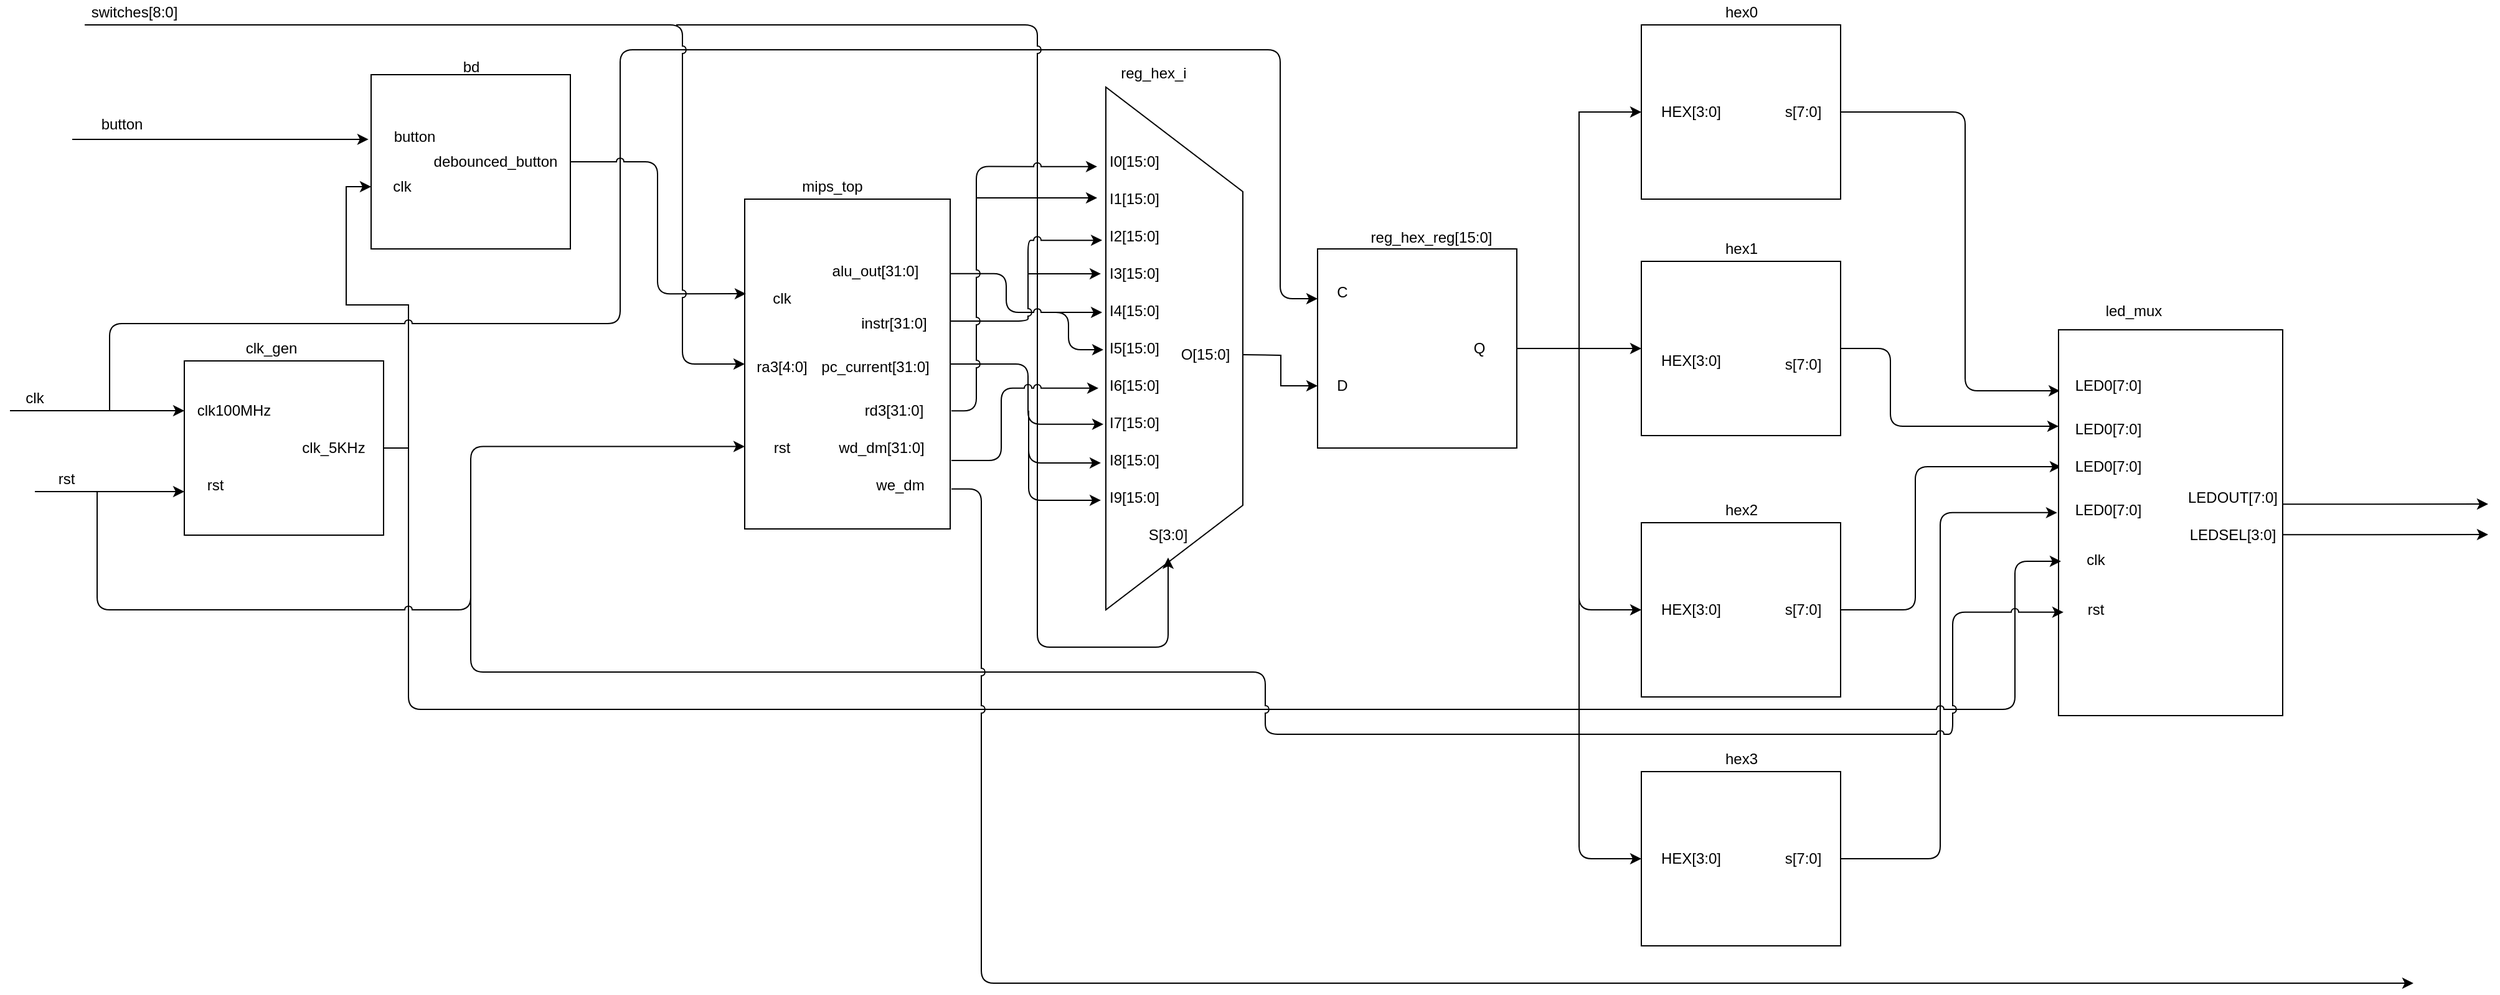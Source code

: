 <mxfile version="12.8.5" type="device"><diagram id="x8AMbRZMyUhaYEoe8XGf" name="Page-1"><mxGraphModel dx="1220" dy="1112" grid="1" gridSize="10" guides="1" tooltips="1" connect="1" arrows="1" fold="1" page="1" pageScale="1" pageWidth="850" pageHeight="1100" math="0" shadow="0"><root><mxCell id="0"/><mxCell id="1" parent="0"/><mxCell id="bhYgmZZHoUII_F8kmEVY-72" style="edgeStyle=orthogonalEdgeStyle;rounded=0;orthogonalLoop=1;jettySize=auto;html=1;exitX=0.5;exitY=0;exitDx=0;exitDy=0;entryX=0.643;entryY=1;entryDx=0;entryDy=0;entryPerimeter=0;" edge="1" parent="1" source="bhYgmZZHoUII_F8kmEVY-1" target="bhYgmZZHoUII_F8kmEVY-2"><mxGeometry relative="1" as="geometry"/></mxCell><mxCell id="bhYgmZZHoUII_F8kmEVY-1" value="" style="rounded=0;whiteSpace=wrap;html=1;rotation=90;" vertex="1" parent="1"><mxGeometry x="160" y="340" width="140" height="160" as="geometry"/></mxCell><mxCell id="bhYgmZZHoUII_F8kmEVY-2" value="" style="rounded=0;whiteSpace=wrap;html=1;rotation=90;" vertex="1" parent="1"><mxGeometry x="310" y="110" width="140" height="160" as="geometry"/></mxCell><mxCell id="bhYgmZZHoUII_F8kmEVY-3" value="" style="rounded=0;whiteSpace=wrap;html=1;rotation=90;" vertex="1" parent="1"><mxGeometry x="550" y="270" width="265" height="165" as="geometry"/></mxCell><mxCell id="bhYgmZZHoUII_F8kmEVY-4" value="" style="shape=trapezoid;perimeter=trapezoidPerimeter;whiteSpace=wrap;html=1;rotation=90;" vertex="1" parent="1"><mxGeometry x="735" y="285" width="420" height="110" as="geometry"/></mxCell><mxCell id="bhYgmZZHoUII_F8kmEVY-103" style="edgeStyle=orthogonalEdgeStyle;rounded=0;jumpStyle=arc;orthogonalLoop=1;jettySize=auto;html=1;exitX=1;exitY=0.5;exitDx=0;exitDy=0;entryX=0.5;entryY=1;entryDx=0;entryDy=0;" edge="1" parent="1" source="bhYgmZZHoUII_F8kmEVY-5" target="bhYgmZZHoUII_F8kmEVY-6"><mxGeometry relative="1" as="geometry"/></mxCell><mxCell id="bhYgmZZHoUII_F8kmEVY-5" value="" style="whiteSpace=wrap;html=1;aspect=fixed;" vertex="1" parent="1"><mxGeometry x="1060" y="260" width="160" height="160" as="geometry"/></mxCell><mxCell id="bhYgmZZHoUII_F8kmEVY-107" style="edgeStyle=orthogonalEdgeStyle;rounded=1;jumpStyle=arc;orthogonalLoop=1;jettySize=auto;html=1;exitX=0.5;exitY=0;exitDx=0;exitDy=0;entryX=0.158;entryY=0.994;entryDx=0;entryDy=0;entryPerimeter=0;" edge="1" parent="1" source="bhYgmZZHoUII_F8kmEVY-6" target="bhYgmZZHoUII_F8kmEVY-10"><mxGeometry relative="1" as="geometry"><Array as="points"><mxPoint x="1580" y="150"/><mxPoint x="1580" y="374"/></Array></mxGeometry></mxCell><mxCell id="bhYgmZZHoUII_F8kmEVY-6" value="" style="rounded=0;whiteSpace=wrap;html=1;rotation=90;" vertex="1" parent="1"><mxGeometry x="1330" y="70" width="140" height="160" as="geometry"/></mxCell><mxCell id="bhYgmZZHoUII_F8kmEVY-108" style="edgeStyle=orthogonalEdgeStyle;rounded=1;jumpStyle=arc;orthogonalLoop=1;jettySize=auto;html=1;exitX=0.5;exitY=0;exitDx=0;exitDy=0;entryX=0.25;entryY=1;entryDx=0;entryDy=0;" edge="1" parent="1" source="bhYgmZZHoUII_F8kmEVY-7" target="bhYgmZZHoUII_F8kmEVY-10"><mxGeometry relative="1" as="geometry"><Array as="points"><mxPoint x="1520" y="340"/><mxPoint x="1520" y="403"/></Array></mxGeometry></mxCell><mxCell id="bhYgmZZHoUII_F8kmEVY-7" value="" style="rounded=0;whiteSpace=wrap;html=1;rotation=90;" vertex="1" parent="1"><mxGeometry x="1330" y="260" width="140" height="160" as="geometry"/></mxCell><mxCell id="bhYgmZZHoUII_F8kmEVY-109" style="edgeStyle=orthogonalEdgeStyle;rounded=1;jumpStyle=arc;orthogonalLoop=1;jettySize=auto;html=1;entryX=0.355;entryY=0.989;entryDx=0;entryDy=0;entryPerimeter=0;" edge="1" parent="1" source="bhYgmZZHoUII_F8kmEVY-8" target="bhYgmZZHoUII_F8kmEVY-10"><mxGeometry relative="1" as="geometry"><Array as="points"><mxPoint x="1540" y="550"/><mxPoint x="1540" y="435"/></Array></mxGeometry></mxCell><mxCell id="bhYgmZZHoUII_F8kmEVY-8" value="" style="rounded=0;whiteSpace=wrap;html=1;rotation=90;" vertex="1" parent="1"><mxGeometry x="1330" y="470" width="140" height="160" as="geometry"/></mxCell><mxCell id="bhYgmZZHoUII_F8kmEVY-110" style="edgeStyle=orthogonalEdgeStyle;rounded=1;jumpStyle=arc;orthogonalLoop=1;jettySize=auto;html=1;exitX=0.5;exitY=0;exitDx=0;exitDy=0;entryX=0.474;entryY=1.006;entryDx=0;entryDy=0;entryPerimeter=0;" edge="1" parent="1" source="bhYgmZZHoUII_F8kmEVY-9" target="bhYgmZZHoUII_F8kmEVY-10"><mxGeometry relative="1" as="geometry"><Array as="points"><mxPoint x="1560" y="750"/><mxPoint x="1560" y="472"/></Array></mxGeometry></mxCell><mxCell id="bhYgmZZHoUII_F8kmEVY-9" value="" style="rounded=0;whiteSpace=wrap;html=1;rotation=90;" vertex="1" parent="1"><mxGeometry x="1330" y="670" width="140" height="160" as="geometry"/></mxCell><mxCell id="bhYgmZZHoUII_F8kmEVY-10" value="" style="rounded=0;whiteSpace=wrap;html=1;rotation=90;" vertex="1" parent="1"><mxGeometry x="1590" y="390" width="310" height="180" as="geometry"/></mxCell><mxCell id="bhYgmZZHoUII_F8kmEVY-11" value="clk_gen" style="text;html=1;strokeColor=none;fillColor=none;align=center;verticalAlign=middle;whiteSpace=wrap;rounded=0;" vertex="1" parent="1"><mxGeometry x="200" y="330" width="40" height="20" as="geometry"/></mxCell><mxCell id="bhYgmZZHoUII_F8kmEVY-12" value="bd" style="text;html=1;align=center;verticalAlign=middle;resizable=0;points=[];autosize=1;" vertex="1" parent="1"><mxGeometry x="365" y="104" width="30" height="20" as="geometry"/></mxCell><mxCell id="bhYgmZZHoUII_F8kmEVY-13" value="mips_top" style="text;html=1;align=center;verticalAlign=middle;resizable=0;points=[];autosize=1;" vertex="1" parent="1"><mxGeometry x="640" y="200" width="60" height="20" as="geometry"/></mxCell><mxCell id="bhYgmZZHoUII_F8kmEVY-14" value="reg_hex_i" style="text;html=1;align=center;verticalAlign=middle;resizable=0;points=[];autosize=1;" vertex="1" parent="1"><mxGeometry x="893" y="109" width="70" height="20" as="geometry"/></mxCell><mxCell id="bhYgmZZHoUII_F8kmEVY-15" value="reg_hex_reg[15:0]" style="text;html=1;align=center;verticalAlign=middle;resizable=0;points=[];autosize=1;" vertex="1" parent="1"><mxGeometry x="1096" y="241" width="110" height="20" as="geometry"/></mxCell><mxCell id="bhYgmZZHoUII_F8kmEVY-16" value="hex0" style="text;html=1;align=center;verticalAlign=middle;resizable=0;points=[];autosize=1;" vertex="1" parent="1"><mxGeometry x="1380" y="60" width="40" height="20" as="geometry"/></mxCell><mxCell id="bhYgmZZHoUII_F8kmEVY-17" value="hex1" style="text;html=1;align=center;verticalAlign=middle;resizable=0;points=[];autosize=1;" vertex="1" parent="1"><mxGeometry x="1380" y="250" width="40" height="20" as="geometry"/></mxCell><mxCell id="bhYgmZZHoUII_F8kmEVY-18" value="hex2" style="text;html=1;align=center;verticalAlign=middle;resizable=0;points=[];autosize=1;" vertex="1" parent="1"><mxGeometry x="1380" y="460" width="40" height="20" as="geometry"/></mxCell><mxCell id="bhYgmZZHoUII_F8kmEVY-19" value="hex3" style="text;html=1;align=center;verticalAlign=middle;resizable=0;points=[];autosize=1;" vertex="1" parent="1"><mxGeometry x="1380" y="660" width="40" height="20" as="geometry"/></mxCell><mxCell id="bhYgmZZHoUII_F8kmEVY-20" value="led_mux" style="text;html=1;align=center;verticalAlign=middle;resizable=0;points=[];autosize=1;" vertex="1" parent="1"><mxGeometry x="1685" y="300" width="60" height="20" as="geometry"/></mxCell><mxCell id="bhYgmZZHoUII_F8kmEVY-21" value="clk100MHz" style="text;html=1;strokeColor=none;fillColor=none;align=center;verticalAlign=middle;whiteSpace=wrap;rounded=0;" vertex="1" parent="1"><mxGeometry x="150" y="380" width="80" height="20" as="geometry"/></mxCell><mxCell id="bhYgmZZHoUII_F8kmEVY-22" value="rst" style="text;html=1;strokeColor=none;fillColor=none;align=center;verticalAlign=middle;whiteSpace=wrap;rounded=0;" vertex="1" parent="1"><mxGeometry x="160" y="440" width="30" height="20" as="geometry"/></mxCell><mxCell id="bhYgmZZHoUII_F8kmEVY-23" value="button" style="text;html=1;strokeColor=none;fillColor=none;align=center;verticalAlign=middle;whiteSpace=wrap;rounded=0;" vertex="1" parent="1"><mxGeometry x="310" y="160" width="50" height="20" as="geometry"/></mxCell><mxCell id="bhYgmZZHoUII_F8kmEVY-24" value="clk" style="text;html=1;strokeColor=none;fillColor=none;align=center;verticalAlign=middle;whiteSpace=wrap;rounded=0;" vertex="1" parent="1"><mxGeometry x="310" y="200" width="30" height="20" as="geometry"/></mxCell><mxCell id="bhYgmZZHoUII_F8kmEVY-25" value="clk" style="text;html=1;strokeColor=none;fillColor=none;align=center;verticalAlign=middle;whiteSpace=wrap;rounded=0;" vertex="1" parent="1"><mxGeometry x="610" y="290" width="40" height="20" as="geometry"/></mxCell><mxCell id="bhYgmZZHoUII_F8kmEVY-26" value="ra3[4:0]" style="text;html=1;strokeColor=none;fillColor=none;align=center;verticalAlign=middle;whiteSpace=wrap;rounded=0;" vertex="1" parent="1"><mxGeometry x="610" y="345" width="40" height="20" as="geometry"/></mxCell><mxCell id="bhYgmZZHoUII_F8kmEVY-27" value="rst" style="text;html=1;strokeColor=none;fillColor=none;align=center;verticalAlign=middle;whiteSpace=wrap;rounded=0;" vertex="1" parent="1"><mxGeometry x="610" y="410" width="40" height="20" as="geometry"/></mxCell><mxCell id="bhYgmZZHoUII_F8kmEVY-28" value="alu_out[31:0]" style="text;html=1;strokeColor=none;fillColor=none;align=center;verticalAlign=middle;whiteSpace=wrap;rounded=0;" vertex="1" parent="1"><mxGeometry x="665" y="265" width="80" height="25" as="geometry"/></mxCell><mxCell id="bhYgmZZHoUII_F8kmEVY-29" value="instr[31:0]" style="text;html=1;strokeColor=none;fillColor=none;align=center;verticalAlign=middle;whiteSpace=wrap;rounded=0;" vertex="1" parent="1"><mxGeometry x="690" y="310" width="60" height="20" as="geometry"/></mxCell><mxCell id="bhYgmZZHoUII_F8kmEVY-30" value="pc_current[31:0]" style="text;html=1;strokeColor=none;fillColor=none;align=center;verticalAlign=middle;whiteSpace=wrap;rounded=0;" vertex="1" parent="1"><mxGeometry x="660" y="342.5" width="90" height="25" as="geometry"/></mxCell><mxCell id="bhYgmZZHoUII_F8kmEVY-31" value="rd3[31:0]" style="text;html=1;strokeColor=none;fillColor=none;align=center;verticalAlign=middle;whiteSpace=wrap;rounded=0;" vertex="1" parent="1"><mxGeometry x="690" y="380" width="60" height="20" as="geometry"/></mxCell><mxCell id="bhYgmZZHoUII_F8kmEVY-32" value="wd_dm[31:0]" style="text;html=1;strokeColor=none;fillColor=none;align=center;verticalAlign=middle;whiteSpace=wrap;rounded=0;" vertex="1" parent="1"><mxGeometry x="670" y="410" width="80" height="20" as="geometry"/></mxCell><mxCell id="bhYgmZZHoUII_F8kmEVY-33" value="we_dm" style="text;html=1;strokeColor=none;fillColor=none;align=center;verticalAlign=middle;whiteSpace=wrap;rounded=0;" vertex="1" parent="1"><mxGeometry x="705" y="440" width="40" height="20" as="geometry"/></mxCell><mxCell id="bhYgmZZHoUII_F8kmEVY-34" value="I0[15:0]" style="text;html=1;strokeColor=none;fillColor=none;align=center;verticalAlign=middle;whiteSpace=wrap;rounded=0;" vertex="1" parent="1"><mxGeometry x="893" y="180" width="40" height="20" as="geometry"/></mxCell><mxCell id="bhYgmZZHoUII_F8kmEVY-36" value="I1[15:0]" style="text;html=1;strokeColor=none;fillColor=none;align=center;verticalAlign=middle;whiteSpace=wrap;rounded=0;" vertex="1" parent="1"><mxGeometry x="893" y="210" width="40" height="20" as="geometry"/></mxCell><mxCell id="bhYgmZZHoUII_F8kmEVY-37" value="I2[15:0]" style="text;html=1;strokeColor=none;fillColor=none;align=center;verticalAlign=middle;whiteSpace=wrap;rounded=0;" vertex="1" parent="1"><mxGeometry x="893" y="240" width="40" height="20" as="geometry"/></mxCell><mxCell id="bhYgmZZHoUII_F8kmEVY-38" value="I3[15:0]" style="text;html=1;strokeColor=none;fillColor=none;align=center;verticalAlign=middle;whiteSpace=wrap;rounded=0;" vertex="1" parent="1"><mxGeometry x="893" y="270" width="40" height="20" as="geometry"/></mxCell><mxCell id="bhYgmZZHoUII_F8kmEVY-39" value="I4[15:0]" style="text;html=1;strokeColor=none;fillColor=none;align=center;verticalAlign=middle;whiteSpace=wrap;rounded=0;" vertex="1" parent="1"><mxGeometry x="893" y="300" width="40" height="20" as="geometry"/></mxCell><mxCell id="bhYgmZZHoUII_F8kmEVY-40" value="I5[15:0]" style="text;html=1;strokeColor=none;fillColor=none;align=center;verticalAlign=middle;whiteSpace=wrap;rounded=0;" vertex="1" parent="1"><mxGeometry x="893" y="330" width="40" height="20" as="geometry"/></mxCell><mxCell id="bhYgmZZHoUII_F8kmEVY-41" value="I6[15:0]" style="text;html=1;strokeColor=none;fillColor=none;align=center;verticalAlign=middle;whiteSpace=wrap;rounded=0;" vertex="1" parent="1"><mxGeometry x="893" y="360" width="40" height="20" as="geometry"/></mxCell><mxCell id="bhYgmZZHoUII_F8kmEVY-42" value="I7[15:0]" style="text;html=1;strokeColor=none;fillColor=none;align=center;verticalAlign=middle;whiteSpace=wrap;rounded=0;" vertex="1" parent="1"><mxGeometry x="893" y="390" width="40" height="20" as="geometry"/></mxCell><mxCell id="bhYgmZZHoUII_F8kmEVY-43" value="I8[15:0]" style="text;html=1;strokeColor=none;fillColor=none;align=center;verticalAlign=middle;whiteSpace=wrap;rounded=0;" vertex="1" parent="1"><mxGeometry x="893" y="420" width="40" height="20" as="geometry"/></mxCell><mxCell id="bhYgmZZHoUII_F8kmEVY-44" value="I9[15:0]" style="text;html=1;strokeColor=none;fillColor=none;align=center;verticalAlign=middle;whiteSpace=wrap;rounded=0;" vertex="1" parent="1"><mxGeometry x="893" y="450" width="40" height="20" as="geometry"/></mxCell><mxCell id="bhYgmZZHoUII_F8kmEVY-46" value="S[3:0]" style="text;html=1;strokeColor=none;fillColor=none;align=center;verticalAlign=middle;whiteSpace=wrap;rounded=0;" vertex="1" parent="1"><mxGeometry x="920" y="480" width="40" height="20" as="geometry"/></mxCell><mxCell id="bhYgmZZHoUII_F8kmEVY-102" style="edgeStyle=orthogonalEdgeStyle;rounded=0;jumpStyle=arc;orthogonalLoop=1;jettySize=auto;html=1;entryX=0;entryY=0.5;entryDx=0;entryDy=0;" edge="1" parent="1" target="bhYgmZZHoUII_F8kmEVY-50"><mxGeometry relative="1" as="geometry"><mxPoint x="1000" y="345" as="sourcePoint"/></mxGeometry></mxCell><mxCell id="bhYgmZZHoUII_F8kmEVY-47" value="O[15:0]" style="text;html=1;strokeColor=none;fillColor=none;align=center;verticalAlign=middle;whiteSpace=wrap;rounded=0;" vertex="1" parent="1"><mxGeometry x="950" y="335" width="40" height="20" as="geometry"/></mxCell><mxCell id="bhYgmZZHoUII_F8kmEVY-49" value="C" style="text;html=1;strokeColor=none;fillColor=none;align=center;verticalAlign=middle;whiteSpace=wrap;rounded=0;" vertex="1" parent="1"><mxGeometry x="1060" y="285" width="40" height="20" as="geometry"/></mxCell><mxCell id="bhYgmZZHoUII_F8kmEVY-50" value="D" style="text;html=1;strokeColor=none;fillColor=none;align=center;verticalAlign=middle;whiteSpace=wrap;rounded=0;" vertex="1" parent="1"><mxGeometry x="1060" y="360" width="40" height="20" as="geometry"/></mxCell><mxCell id="bhYgmZZHoUII_F8kmEVY-51" value="Q" style="text;html=1;strokeColor=none;fillColor=none;align=center;verticalAlign=middle;whiteSpace=wrap;rounded=0;" vertex="1" parent="1"><mxGeometry x="1170" y="330" width="40" height="20" as="geometry"/></mxCell><mxCell id="bhYgmZZHoUII_F8kmEVY-52" value="HEX[3:0]" style="text;html=1;strokeColor=none;fillColor=none;align=center;verticalAlign=middle;whiteSpace=wrap;rounded=0;" vertex="1" parent="1"><mxGeometry x="1330" y="140" width="60" height="20" as="geometry"/></mxCell><mxCell id="bhYgmZZHoUII_F8kmEVY-53" value="HEX[3:0]" style="text;html=1;strokeColor=none;fillColor=none;align=center;verticalAlign=middle;whiteSpace=wrap;rounded=0;" vertex="1" parent="1"><mxGeometry x="1330" y="340" width="60" height="20" as="geometry"/></mxCell><mxCell id="bhYgmZZHoUII_F8kmEVY-54" value="HEX[3:0]" style="text;html=1;strokeColor=none;fillColor=none;align=center;verticalAlign=middle;whiteSpace=wrap;rounded=0;" vertex="1" parent="1"><mxGeometry x="1330" y="540" width="60" height="20" as="geometry"/></mxCell><mxCell id="bhYgmZZHoUII_F8kmEVY-55" value="HEX[3:0]" style="text;html=1;strokeColor=none;fillColor=none;align=center;verticalAlign=middle;whiteSpace=wrap;rounded=0;" vertex="1" parent="1"><mxGeometry x="1330" y="740" width="60" height="20" as="geometry"/></mxCell><mxCell id="bhYgmZZHoUII_F8kmEVY-56" value="s[7:0]" style="text;html=1;strokeColor=none;fillColor=none;align=center;verticalAlign=middle;whiteSpace=wrap;rounded=0;" vertex="1" parent="1"><mxGeometry x="1430" y="140" width="40" height="20" as="geometry"/></mxCell><mxCell id="bhYgmZZHoUII_F8kmEVY-57" value="s[7:0]" style="text;html=1;strokeColor=none;fillColor=none;align=center;verticalAlign=middle;whiteSpace=wrap;rounded=0;" vertex="1" parent="1"><mxGeometry x="1430" y="342.5" width="40" height="20" as="geometry"/></mxCell><mxCell id="bhYgmZZHoUII_F8kmEVY-60" value="s[7:0]" style="text;html=1;strokeColor=none;fillColor=none;align=center;verticalAlign=middle;whiteSpace=wrap;rounded=0;" vertex="1" parent="1"><mxGeometry x="1430" y="540" width="40" height="20" as="geometry"/></mxCell><mxCell id="bhYgmZZHoUII_F8kmEVY-61" value="s[7:0]" style="text;html=1;strokeColor=none;fillColor=none;align=center;verticalAlign=middle;whiteSpace=wrap;rounded=0;" vertex="1" parent="1"><mxGeometry x="1430" y="740" width="40" height="20" as="geometry"/></mxCell><mxCell id="bhYgmZZHoUII_F8kmEVY-62" value="LED0[7:0]" style="text;html=1;strokeColor=none;fillColor=none;align=center;verticalAlign=middle;whiteSpace=wrap;rounded=0;" vertex="1" parent="1"><mxGeometry x="1660" y="360" width="70" height="20" as="geometry"/></mxCell><mxCell id="bhYgmZZHoUII_F8kmEVY-63" value="LED0[7:0]" style="text;html=1;strokeColor=none;fillColor=none;align=center;verticalAlign=middle;whiteSpace=wrap;rounded=0;" vertex="1" parent="1"><mxGeometry x="1660" y="395" width="70" height="20" as="geometry"/></mxCell><mxCell id="bhYgmZZHoUII_F8kmEVY-64" value="LED0[7:0]" style="text;html=1;strokeColor=none;fillColor=none;align=center;verticalAlign=middle;whiteSpace=wrap;rounded=0;" vertex="1" parent="1"><mxGeometry x="1660" y="425" width="70" height="20" as="geometry"/></mxCell><mxCell id="bhYgmZZHoUII_F8kmEVY-65" value="LED0[7:0]" style="text;html=1;strokeColor=none;fillColor=none;align=center;verticalAlign=middle;whiteSpace=wrap;rounded=0;" vertex="1" parent="1"><mxGeometry x="1660" y="460" width="70" height="20" as="geometry"/></mxCell><mxCell id="bhYgmZZHoUII_F8kmEVY-66" value="clk" style="text;html=1;strokeColor=none;fillColor=none;align=center;verticalAlign=middle;whiteSpace=wrap;rounded=0;" vertex="1" parent="1"><mxGeometry x="1670" y="500" width="30" height="20" as="geometry"/></mxCell><mxCell id="bhYgmZZHoUII_F8kmEVY-67" value="rst" style="text;html=1;strokeColor=none;fillColor=none;align=center;verticalAlign=middle;whiteSpace=wrap;rounded=0;" vertex="1" parent="1"><mxGeometry x="1670" y="540" width="30" height="20" as="geometry"/></mxCell><mxCell id="bhYgmZZHoUII_F8kmEVY-68" value="LEDOUT[7:0]" style="text;html=1;strokeColor=none;fillColor=none;align=center;verticalAlign=middle;whiteSpace=wrap;rounded=0;" vertex="1" parent="1"><mxGeometry x="1760" y="450" width="70" height="20" as="geometry"/></mxCell><mxCell id="bhYgmZZHoUII_F8kmEVY-69" value="LEDSEL[3:0]" style="text;html=1;strokeColor=none;fillColor=none;align=center;verticalAlign=middle;whiteSpace=wrap;rounded=0;" vertex="1" parent="1"><mxGeometry x="1760" y="480" width="70" height="20" as="geometry"/></mxCell><mxCell id="bhYgmZZHoUII_F8kmEVY-70" value="clk_5KHz" style="text;html=1;strokeColor=none;fillColor=none;align=center;verticalAlign=middle;whiteSpace=wrap;rounded=0;" vertex="1" parent="1"><mxGeometry x="240" y="410" width="60" height="20" as="geometry"/></mxCell><mxCell id="bhYgmZZHoUII_F8kmEVY-71" value="debounced_button" style="text;html=1;strokeColor=none;fillColor=none;align=center;verticalAlign=middle;whiteSpace=wrap;rounded=0;" vertex="1" parent="1"><mxGeometry x="350" y="180" width="100" height="20" as="geometry"/></mxCell><mxCell id="bhYgmZZHoUII_F8kmEVY-73" value="" style="endArrow=classic;html=1;entryX=0.6;entryY=0.989;entryDx=0;entryDy=0;entryPerimeter=0;edgeStyle=orthogonalEdgeStyle;jumpStyle=arc;" edge="1" parent="1" target="bhYgmZZHoUII_F8kmEVY-10"><mxGeometry width="50" height="50" relative="1" as="geometry"><mxPoint x="330" y="420" as="sourcePoint"/><mxPoint x="380" y="500" as="targetPoint"/><Array as="points"><mxPoint x="330" y="630"/><mxPoint x="1620" y="630"/><mxPoint x="1620" y="511"/></Array></mxGeometry></mxCell><mxCell id="bhYgmZZHoUII_F8kmEVY-74" value="" style="endArrow=classic;html=1;entryX=0;entryY=0.5;entryDx=0;entryDy=0;" edge="1" parent="1" target="bhYgmZZHoUII_F8kmEVY-21"><mxGeometry width="50" height="50" relative="1" as="geometry"><mxPoint x="10" y="390" as="sourcePoint"/><mxPoint x="60" y="360" as="targetPoint"/></mxGeometry></mxCell><mxCell id="bhYgmZZHoUII_F8kmEVY-75" value="clk" style="text;html=1;strokeColor=none;fillColor=none;align=center;verticalAlign=middle;whiteSpace=wrap;rounded=0;" vertex="1" parent="1"><mxGeometry x="10" y="370" width="40" height="20" as="geometry"/></mxCell><mxCell id="bhYgmZZHoUII_F8kmEVY-76" value="" style="endArrow=classic;html=1;entryX=0;entryY=0.25;entryDx=0;entryDy=0;edgeStyle=orthogonalEdgeStyle;jumpStyle=arc;" edge="1" parent="1" target="bhYgmZZHoUII_F8kmEVY-5"><mxGeometry width="50" height="50" relative="1" as="geometry"><mxPoint x="90" y="390" as="sourcePoint"/><mxPoint x="130" y="330" as="targetPoint"/><Array as="points"><mxPoint x="90" y="320"/><mxPoint x="500" y="320"/><mxPoint x="500" y="100"/><mxPoint x="1030" y="100"/><mxPoint x="1030" y="300"/></Array></mxGeometry></mxCell><mxCell id="bhYgmZZHoUII_F8kmEVY-77" value="" style="endArrow=classic;html=1;entryX=0.75;entryY=1;entryDx=0;entryDy=0;" edge="1" parent="1" target="bhYgmZZHoUII_F8kmEVY-1"><mxGeometry width="50" height="50" relative="1" as="geometry"><mxPoint x="30" y="455" as="sourcePoint"/><mxPoint x="80" y="430" as="targetPoint"/></mxGeometry></mxCell><mxCell id="bhYgmZZHoUII_F8kmEVY-78" value="" style="endArrow=classic;html=1;entryX=0.75;entryY=1;entryDx=0;entryDy=0;edgeStyle=orthogonalEdgeStyle;jumpStyle=arc;" edge="1" parent="1" target="bhYgmZZHoUII_F8kmEVY-3"><mxGeometry width="50" height="50" relative="1" as="geometry"><mxPoint x="80" y="455" as="sourcePoint"/><mxPoint x="150" y="545" as="targetPoint"/><Array as="points"><mxPoint x="80" y="550"/><mxPoint x="380" y="550"/><mxPoint x="380" y="419"/></Array></mxGeometry></mxCell><mxCell id="bhYgmZZHoUII_F8kmEVY-79" value="" style="endArrow=classic;html=1;entryX=0.732;entryY=0.978;entryDx=0;entryDy=0;entryPerimeter=0;edgeStyle=orthogonalEdgeStyle;jumpStyle=arc;" edge="1" parent="1" target="bhYgmZZHoUII_F8kmEVY-10"><mxGeometry width="50" height="50" relative="1" as="geometry"><mxPoint x="380" y="530" as="sourcePoint"/><mxPoint x="490" y="500" as="targetPoint"/><Array as="points"><mxPoint x="380" y="600"/><mxPoint x="1018" y="600"/><mxPoint x="1018" y="650"/><mxPoint x="1570" y="650"/><mxPoint x="1570" y="552"/></Array></mxGeometry></mxCell><mxCell id="bhYgmZZHoUII_F8kmEVY-80" value="" style="endArrow=classic;html=1;entryX=0.371;entryY=1.013;entryDx=0;entryDy=0;entryPerimeter=0;" edge="1" parent="1" target="bhYgmZZHoUII_F8kmEVY-2"><mxGeometry width="50" height="50" relative="1" as="geometry"><mxPoint x="60" y="172" as="sourcePoint"/><mxPoint x="110" y="150" as="targetPoint"/></mxGeometry></mxCell><mxCell id="bhYgmZZHoUII_F8kmEVY-81" value="button" style="text;html=1;strokeColor=none;fillColor=none;align=center;verticalAlign=middle;whiteSpace=wrap;rounded=0;" vertex="1" parent="1"><mxGeometry x="80" y="150" width="40" height="20" as="geometry"/></mxCell><mxCell id="bhYgmZZHoUII_F8kmEVY-82" value="rst" style="text;html=1;align=center;verticalAlign=middle;resizable=0;points=[];autosize=1;" vertex="1" parent="1"><mxGeometry x="40" y="435" width="30" height="20" as="geometry"/></mxCell><mxCell id="bhYgmZZHoUII_F8kmEVY-83" value="" style="endArrow=classic;html=1;exitX=0.5;exitY=0;exitDx=0;exitDy=0;entryX=0.287;entryY=0.994;entryDx=0;entryDy=0;entryPerimeter=0;edgeStyle=orthogonalEdgeStyle;jumpStyle=arc;" edge="1" parent="1" source="bhYgmZZHoUII_F8kmEVY-2" target="bhYgmZZHoUII_F8kmEVY-3"><mxGeometry width="50" height="50" relative="1" as="geometry"><mxPoint x="550" y="590" as="sourcePoint"/><mxPoint x="600" y="540" as="targetPoint"/></mxGeometry></mxCell><mxCell id="bhYgmZZHoUII_F8kmEVY-84" value="" style="endArrow=classic;html=1;entryX=0.5;entryY=1;entryDx=0;entryDy=0;edgeStyle=orthogonalEdgeStyle;jumpStyle=arc;" edge="1" parent="1" target="bhYgmZZHoUII_F8kmEVY-3"><mxGeometry width="50" height="50" relative="1" as="geometry"><mxPoint x="70" y="80" as="sourcePoint"/><mxPoint x="120" y="30" as="targetPoint"/><Array as="points"><mxPoint x="550" y="80"/><mxPoint x="550" y="353"/></Array></mxGeometry></mxCell><mxCell id="bhYgmZZHoUII_F8kmEVY-85" value="switches[8:0]" style="text;html=1;strokeColor=none;fillColor=none;align=center;verticalAlign=middle;whiteSpace=wrap;rounded=0;" vertex="1" parent="1"><mxGeometry x="70" y="60" width="80" height="20" as="geometry"/></mxCell><mxCell id="bhYgmZZHoUII_F8kmEVY-86" value="" style="endArrow=classic;html=1;entryX=1;entryY=0.5;entryDx=0;entryDy=0;edgeStyle=orthogonalEdgeStyle;jumpStyle=arc;" edge="1" parent="1"><mxGeometry width="50" height="50" relative="1" as="geometry"><mxPoint x="545" y="80" as="sourcePoint"/><mxPoint x="940" y="508" as="targetPoint"/><Array as="points"><mxPoint x="835" y="80"/><mxPoint x="835" y="580"/><mxPoint x="940" y="580"/></Array></mxGeometry></mxCell><mxCell id="bhYgmZZHoUII_F8kmEVY-89" value="" style="endArrow=classic;html=1;exitX=0.226;exitY=0;exitDx=0;exitDy=0;exitPerimeter=0;entryX=0.431;entryY=1.027;entryDx=0;entryDy=0;entryPerimeter=0;edgeStyle=orthogonalEdgeStyle;jumpStyle=arc;" edge="1" parent="1" source="bhYgmZZHoUII_F8kmEVY-3" target="bhYgmZZHoUII_F8kmEVY-4"><mxGeometry width="50" height="50" relative="1" as="geometry"><mxPoint x="780" y="290" as="sourcePoint"/><mxPoint x="830" y="240" as="targetPoint"/><Array as="points"><mxPoint x="810" y="280"/><mxPoint x="810" y="311"/></Array></mxGeometry></mxCell><mxCell id="bhYgmZZHoUII_F8kmEVY-90" value="" style="endArrow=classic;html=1;entryX=0.5;entryY=1;entryDx=0;entryDy=0;edgeStyle=orthogonalEdgeStyle;" edge="1" parent="1"><mxGeometry width="50" height="50" relative="1" as="geometry"><mxPoint x="838" y="311" as="sourcePoint"/><mxPoint x="888" y="341" as="targetPoint"/><Array as="points"><mxPoint x="860" y="311"/><mxPoint x="860" y="341"/></Array></mxGeometry></mxCell><mxCell id="bhYgmZZHoUII_F8kmEVY-91" value="" style="endArrow=classic;html=1;exitX=0.37;exitY=0;exitDx=0;exitDy=0;exitPerimeter=0;entryX=0.293;entryY=1.027;entryDx=0;entryDy=0;entryPerimeter=0;edgeStyle=orthogonalEdgeStyle;jumpStyle=arc;" edge="1" parent="1" source="bhYgmZZHoUII_F8kmEVY-3" target="bhYgmZZHoUII_F8kmEVY-4"><mxGeometry width="50" height="50" relative="1" as="geometry"><mxPoint x="760" y="330" as="sourcePoint"/><mxPoint x="810" y="280" as="targetPoint"/></mxGeometry></mxCell><mxCell id="bhYgmZZHoUII_F8kmEVY-92" value="" style="endArrow=classic;html=1;entryX=0.357;entryY=1.009;entryDx=0;entryDy=0;entryPerimeter=0;" edge="1" parent="1"><mxGeometry width="50" height="50" relative="1" as="geometry"><mxPoint x="827" y="280" as="sourcePoint"/><mxPoint x="886.01" y="279.94" as="targetPoint"/></mxGeometry></mxCell><mxCell id="bhYgmZZHoUII_F8kmEVY-95" value="" style="endArrow=classic;html=1;exitX=0.5;exitY=0;exitDx=0;exitDy=0;entryX=0.645;entryY=1.018;entryDx=0;entryDy=0;entryPerimeter=0;edgeStyle=orthogonalEdgeStyle;" edge="1" parent="1" source="bhYgmZZHoUII_F8kmEVY-3" target="bhYgmZZHoUII_F8kmEVY-4"><mxGeometry width="50" height="50" relative="1" as="geometry"><mxPoint x="770" y="380" as="sourcePoint"/><mxPoint x="820" y="330" as="targetPoint"/></mxGeometry></mxCell><mxCell id="bhYgmZZHoUII_F8kmEVY-96" value="" style="endArrow=classic;html=1;entryX=0.719;entryY=1.018;entryDx=0;entryDy=0;entryPerimeter=0;edgeStyle=orthogonalEdgeStyle;" edge="1" parent="1"><mxGeometry width="50" height="50" relative="1" as="geometry"><mxPoint x="828" y="390" as="sourcePoint"/><mxPoint x="886.02" y="431.98" as="targetPoint"/><Array as="points"><mxPoint x="828" y="432"/></Array></mxGeometry></mxCell><mxCell id="bhYgmZZHoUII_F8kmEVY-97" value="" style="endArrow=classic;html=1;entryX=0.719;entryY=1.018;entryDx=0;entryDy=0;entryPerimeter=0;edgeStyle=orthogonalEdgeStyle;" edge="1" parent="1"><mxGeometry width="50" height="50" relative="1" as="geometry"><mxPoint x="828" y="420" as="sourcePoint"/><mxPoint x="886.02" y="461.98" as="targetPoint"/><Array as="points"><mxPoint x="828" y="462"/></Array></mxGeometry></mxCell><mxCell id="bhYgmZZHoUII_F8kmEVY-98" value="" style="endArrow=classic;html=1;exitX=0.642;exitY=-0.03;exitDx=0;exitDy=0;exitPerimeter=0;entryX=0.152;entryY=1.027;entryDx=0;entryDy=0;entryPerimeter=0;edgeStyle=orthogonalEdgeStyle;jumpStyle=arc;" edge="1" parent="1"><mxGeometry width="50" height="50" relative="1" as="geometry"><mxPoint x="765.95" y="390.13" as="sourcePoint"/><mxPoint x="883.03" y="193.84" as="targetPoint"/><Array as="points"><mxPoint x="786" y="390"/><mxPoint x="786" y="194"/></Array></mxGeometry></mxCell><mxCell id="bhYgmZZHoUII_F8kmEVY-99" value="" style="endArrow=classic;html=1;entryX=0.212;entryY=1.027;entryDx=0;entryDy=0;entryPerimeter=0;" edge="1" parent="1"><mxGeometry width="50" height="50" relative="1" as="geometry"><mxPoint x="786" y="219" as="sourcePoint"/><mxPoint x="883.03" y="219.04" as="targetPoint"/></mxGeometry></mxCell><mxCell id="bhYgmZZHoUII_F8kmEVY-100" value="" style="endArrow=classic;html=1;entryX=0.576;entryY=1.018;entryDx=0;entryDy=0;entryPerimeter=0;edgeStyle=orthogonalEdgeStyle;jumpStyle=arc;" edge="1" parent="1"><mxGeometry width="50" height="50" relative="1" as="geometry"><mxPoint x="766" y="430" as="sourcePoint"/><mxPoint x="884.02" y="371.92" as="targetPoint"/><Array as="points"><mxPoint x="806" y="430"/><mxPoint x="806" y="372"/></Array></mxGeometry></mxCell><mxCell id="bhYgmZZHoUII_F8kmEVY-101" value="" style="endArrow=classic;html=1;exitX=0.879;exitY=-0.006;exitDx=0;exitDy=0;exitPerimeter=0;edgeStyle=orthogonalEdgeStyle;jumpStyle=arc;" edge="1" parent="1" source="bhYgmZZHoUII_F8kmEVY-3"><mxGeometry width="50" height="50" relative="1" as="geometry"><mxPoint x="750" y="580" as="sourcePoint"/><mxPoint x="1940" y="850" as="targetPoint"/><Array as="points"><mxPoint x="790" y="453"/><mxPoint x="790" y="850"/><mxPoint x="1931" y="850"/></Array></mxGeometry></mxCell><mxCell id="bhYgmZZHoUII_F8kmEVY-104" value="" style="endArrow=classic;html=1;entryX=0.5;entryY=1;entryDx=0;entryDy=0;" edge="1" parent="1" target="bhYgmZZHoUII_F8kmEVY-7"><mxGeometry width="50" height="50" relative="1" as="geometry"><mxPoint x="1270" y="340" as="sourcePoint"/><mxPoint x="1310" y="360" as="targetPoint"/></mxGeometry></mxCell><mxCell id="bhYgmZZHoUII_F8kmEVY-105" value="" style="endArrow=classic;html=1;entryX=0.5;entryY=1;entryDx=0;entryDy=0;edgeStyle=orthogonalEdgeStyle;" edge="1" parent="1" target="bhYgmZZHoUII_F8kmEVY-8"><mxGeometry width="50" height="50" relative="1" as="geometry"><mxPoint x="1270" y="340" as="sourcePoint"/><mxPoint x="1360" y="540" as="targetPoint"/><Array as="points"><mxPoint x="1270" y="550"/></Array></mxGeometry></mxCell><mxCell id="bhYgmZZHoUII_F8kmEVY-106" value="" style="endArrow=classic;html=1;entryX=0.5;entryY=1;entryDx=0;entryDy=0;edgeStyle=orthogonalEdgeStyle;" edge="1" parent="1" target="bhYgmZZHoUII_F8kmEVY-9"><mxGeometry width="50" height="50" relative="1" as="geometry"><mxPoint x="1270" y="340" as="sourcePoint"/><mxPoint x="1260" y="550" as="targetPoint"/><Array as="points"><mxPoint x="1270" y="750"/></Array></mxGeometry></mxCell><mxCell id="bhYgmZZHoUII_F8kmEVY-111" value="" style="endArrow=classic;html=1;exitX=0.452;exitY=0;exitDx=0;exitDy=0;exitPerimeter=0;" edge="1" parent="1" source="bhYgmZZHoUII_F8kmEVY-10"><mxGeometry width="50" height="50" relative="1" as="geometry"><mxPoint x="1870" y="460" as="sourcePoint"/><mxPoint x="2000" y="465" as="targetPoint"/></mxGeometry></mxCell><mxCell id="bhYgmZZHoUII_F8kmEVY-112" value="" style="endArrow=classic;html=1;exitX=0.452;exitY=0;exitDx=0;exitDy=0;exitPerimeter=0;" edge="1" parent="1"><mxGeometry width="50" height="50" relative="1" as="geometry"><mxPoint x="1835" y="489.62" as="sourcePoint"/><mxPoint x="2000" y="489.5" as="targetPoint"/></mxGeometry></mxCell></root></mxGraphModel></diagram></mxfile>